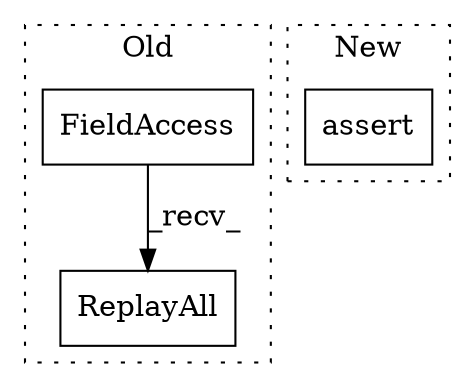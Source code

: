 digraph G {
subgraph cluster0 {
1 [label="ReplayAll" a="32" s="6484" l="11" shape="box"];
3 [label="FieldAccess" a="22" s="6475" l="8" shape="box"];
label = "Old";
style="dotted";
}
subgraph cluster1 {
2 [label="assert" a="32" s="7856,7905" l="24,1" shape="box"];
label = "New";
style="dotted";
}
3 -> 1 [label="_recv_"];
}